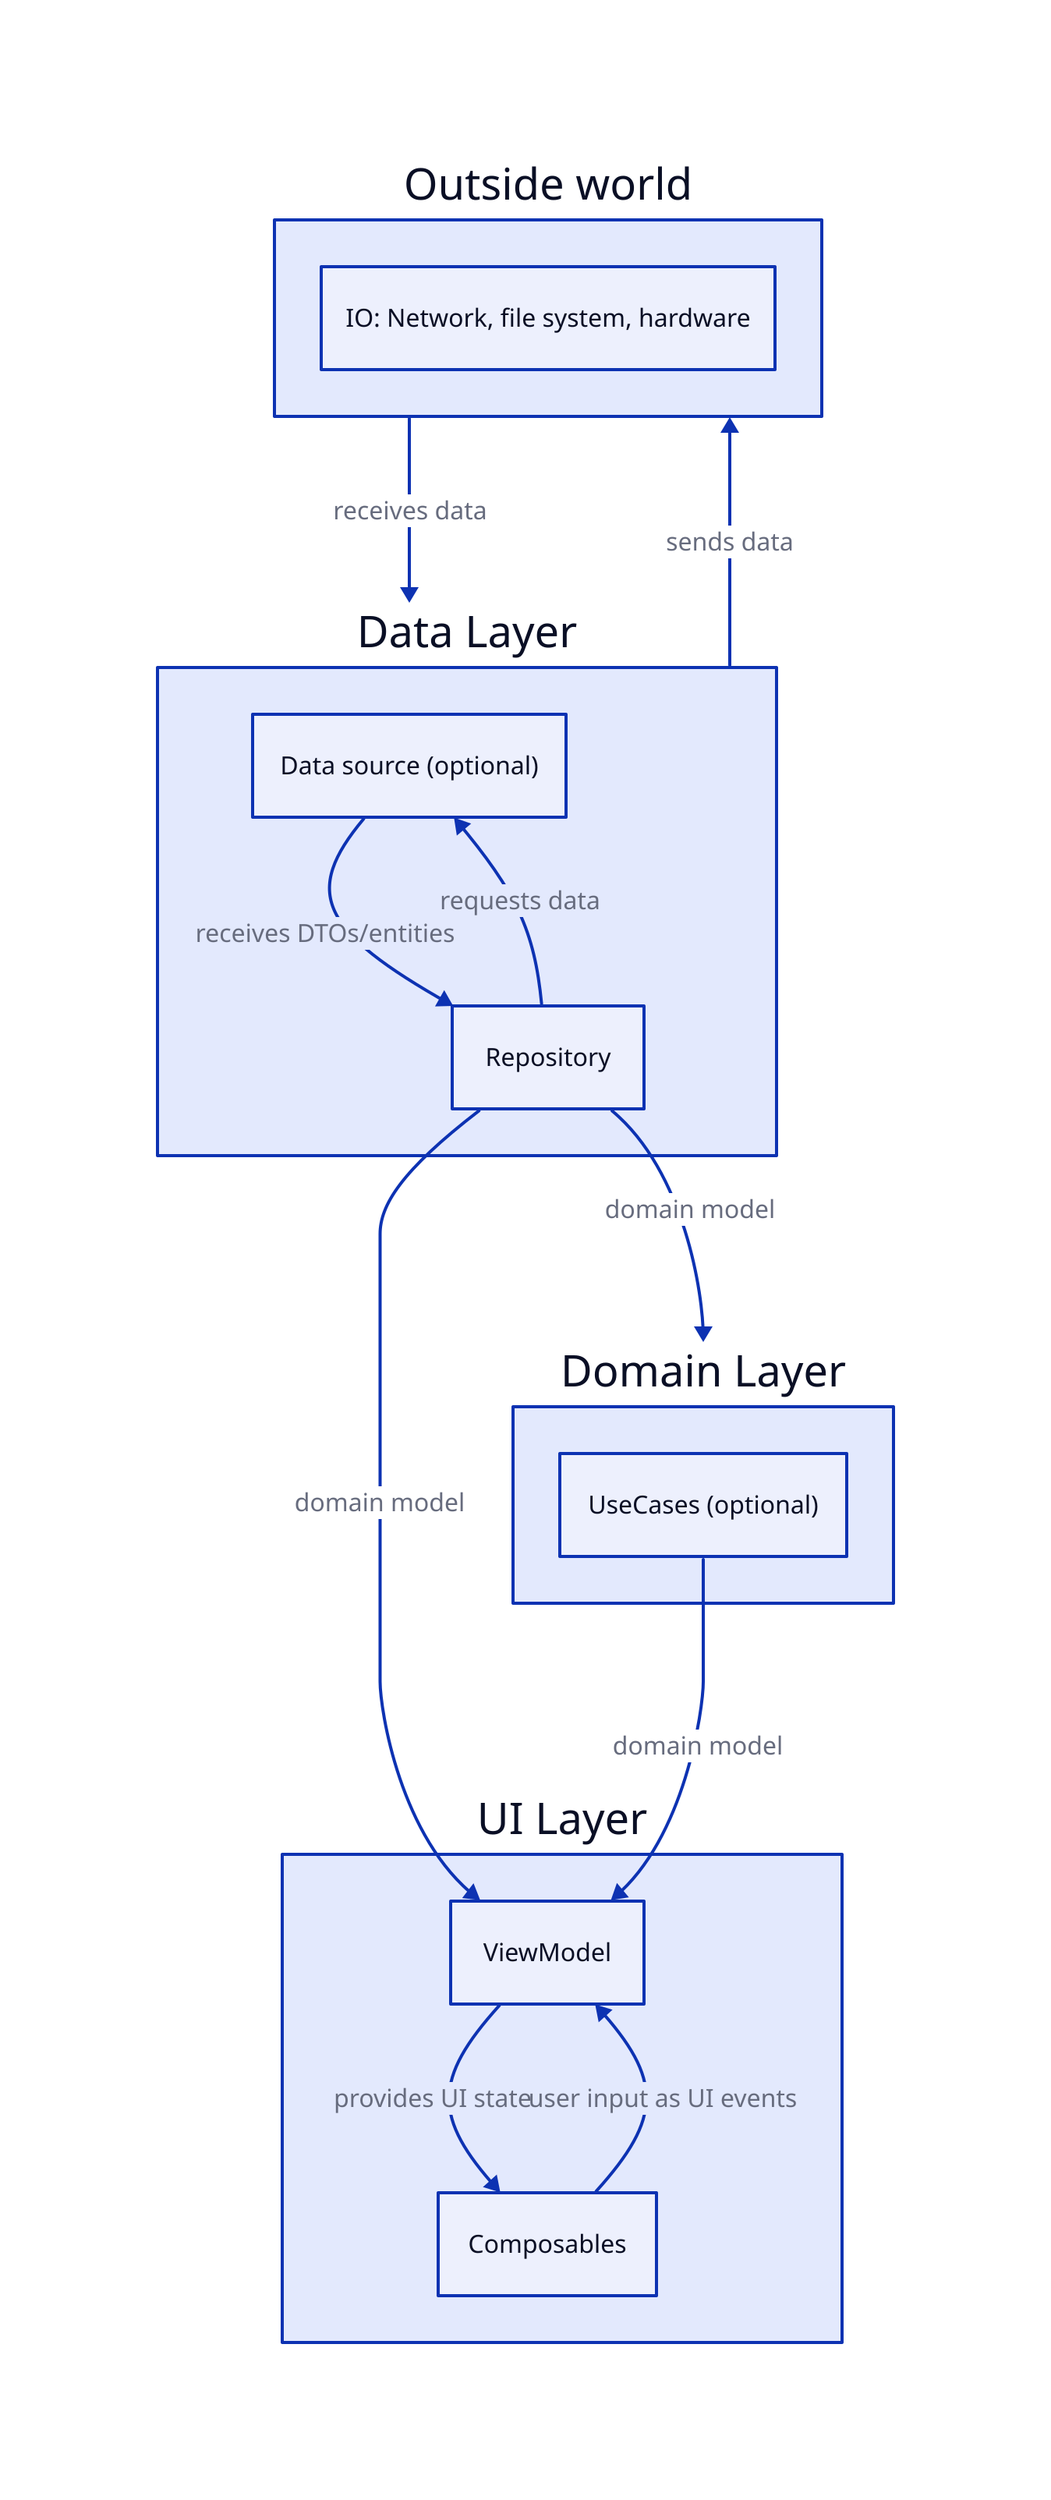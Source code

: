 direction: down

world: "Outside world" {
    "IO: Network, file system, hardware"
}

data: "Data Layer" {
    ds: "Data source (optional)"
    repo: "Repository"

    ds -> repo: "receives DTOs/entities"
    repo -> ds: "requests data"
}

domain: "Domain Layer" {
    uc: "UseCases (optional)"
}

ui: "UI Layer" {
    vm: "ViewModel"
    c: "Composables"

    vm -> c: "provides UI state"
    vm <- c: "user input as UI events"
}

world -> data: receives data
data -> world: sends data
data.repo -> domain: "domain model"
data.repo -> ui.vm: "domain model"
domain.uc -> ui.vm: "domain model"